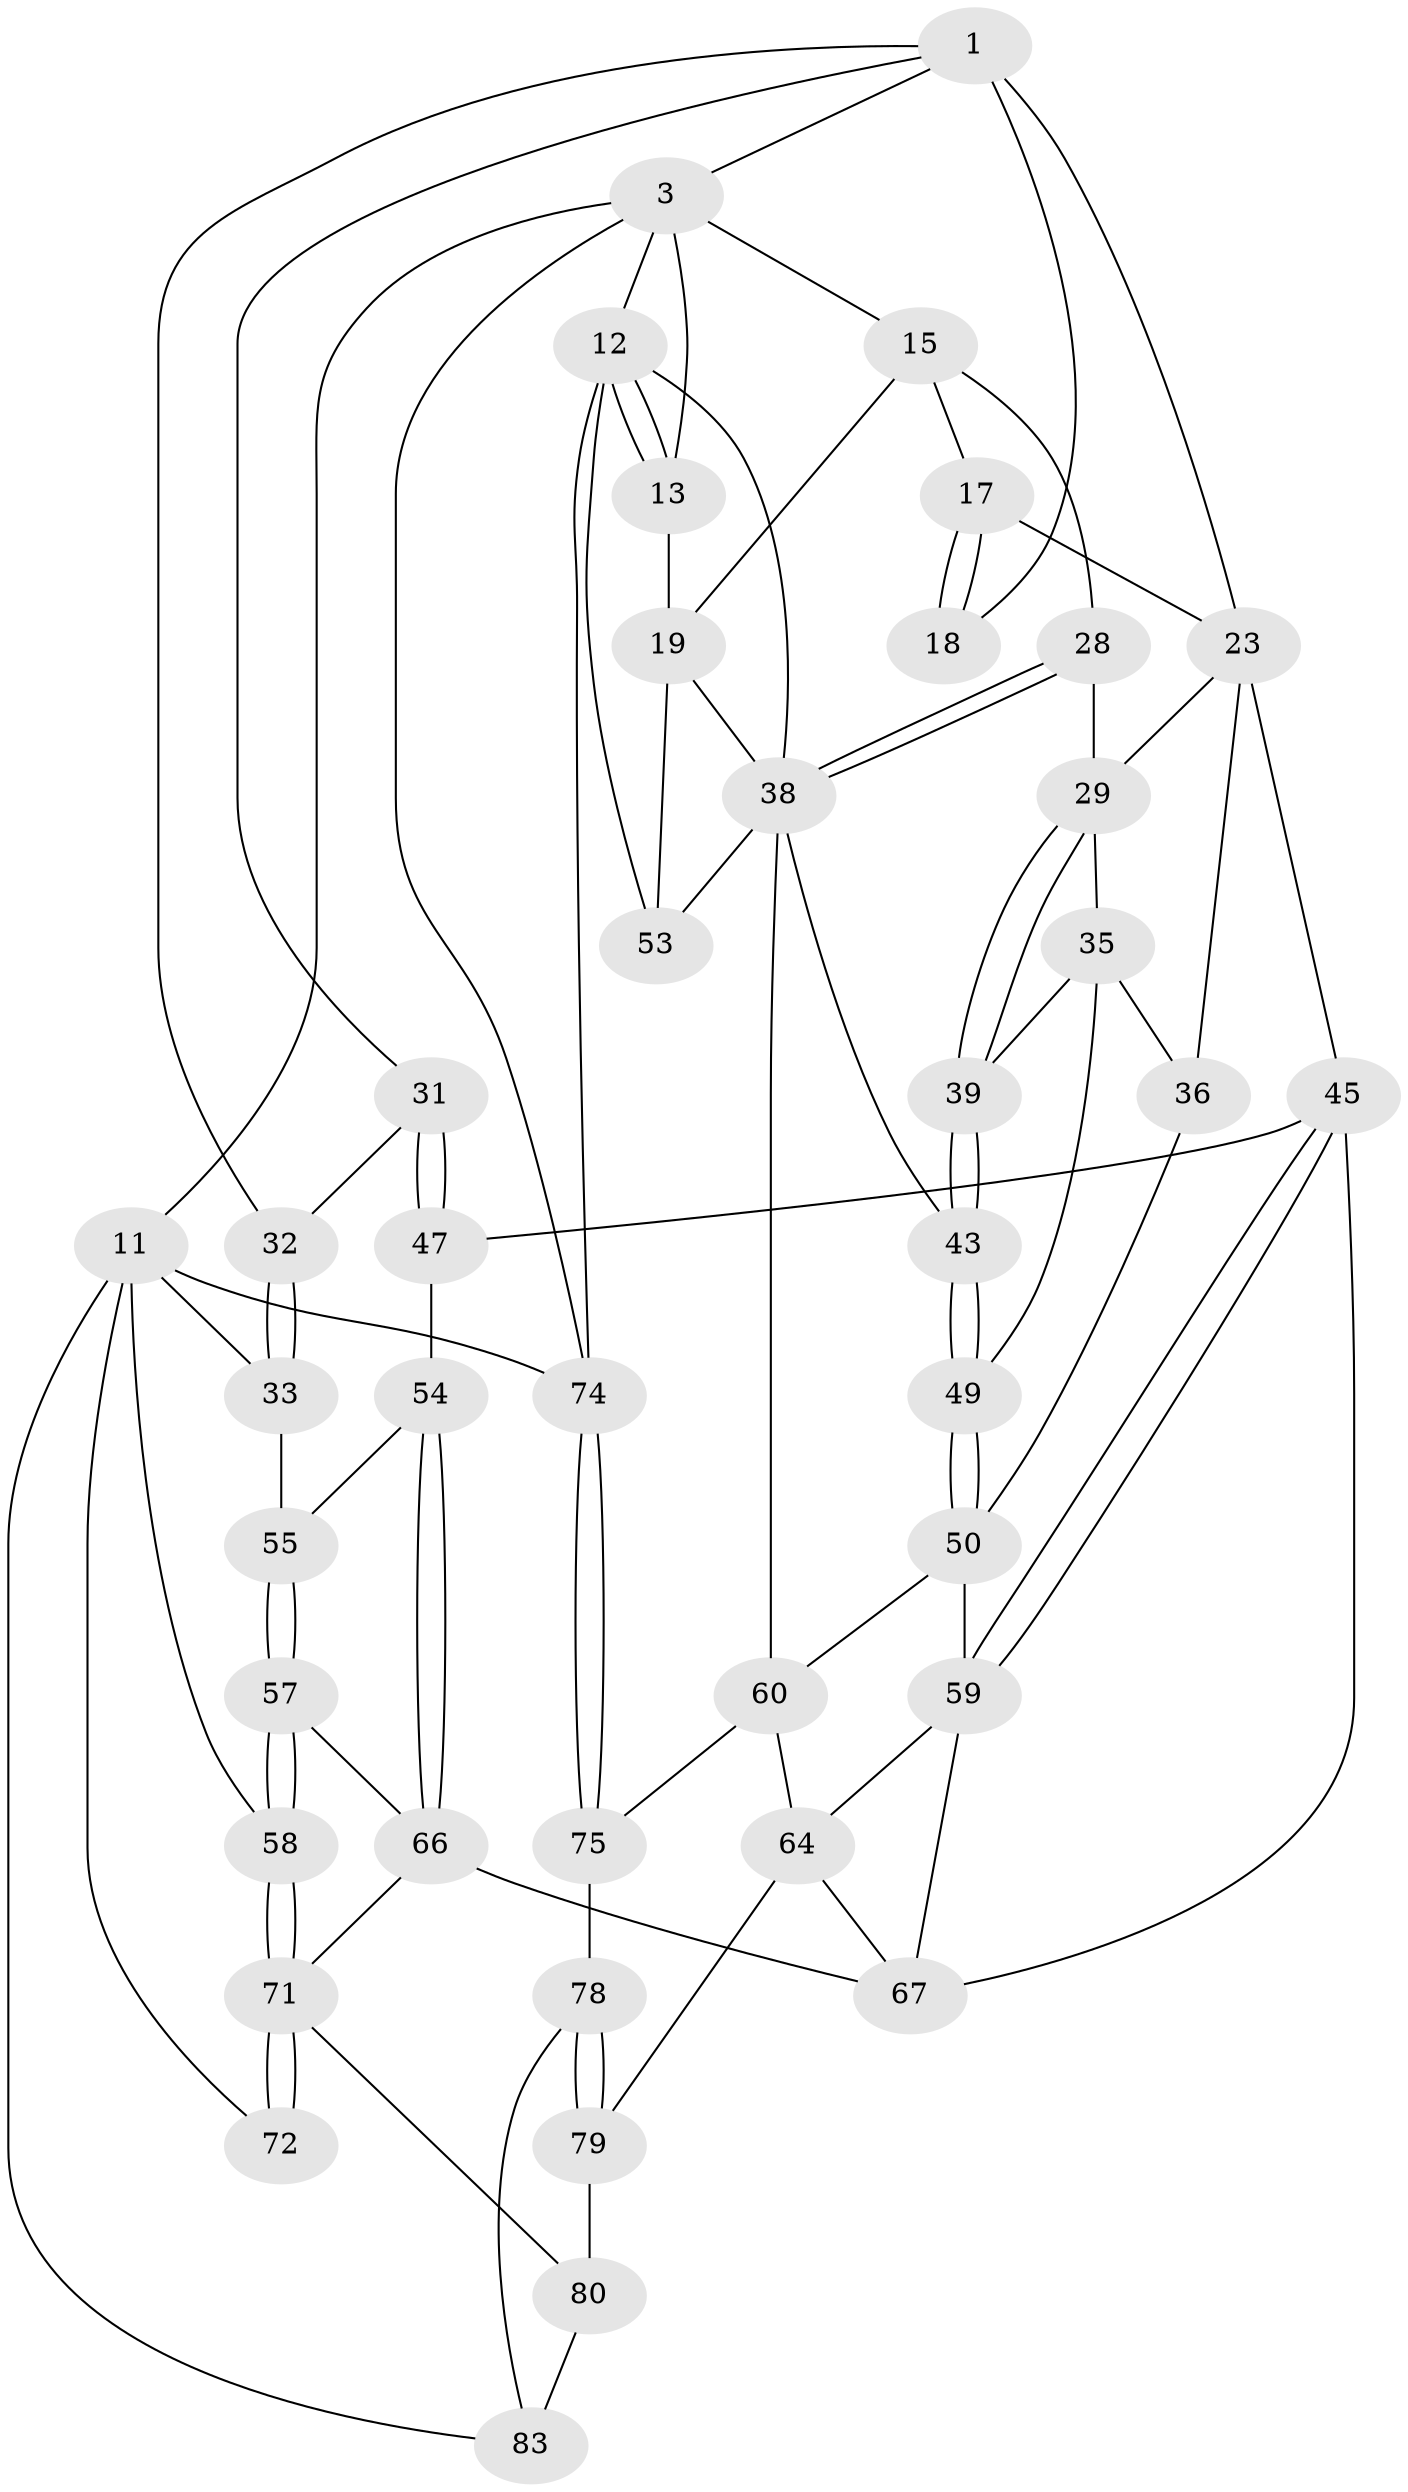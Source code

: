 // original degree distribution, {3: 0.023809523809523808, 6: 0.19047619047619047, 4: 0.21428571428571427, 5: 0.5714285714285714}
// Generated by graph-tools (version 1.1) at 2025/16/03/09/25 04:16:44]
// undirected, 42 vertices, 93 edges
graph export_dot {
graph [start="1"]
  node [color=gray90,style=filled];
  1 [pos="+0.3547151353203605+0",super="+2+6"];
  3 [pos="+0.7322841348304203+0",super="+4+14"];
  11 [pos="+0+0",super="+73+34"];
  12 [pos="+1+0.2317895330995085",super="+52"];
  13 [pos="+1+0.24837290632419598"];
  15 [pos="+0.7568416028643561+0.12467131851908123",super="+16+20"];
  17 [pos="+0.5752670435117081+0.15199649555133515"];
  18 [pos="+0.5592005909606816+0.1316601329682024"];
  19 [pos="+0.970892732410585+0.27043854736614825",super="+37"];
  23 [pos="+0.4513367661423267+0.31052794811961976",super="+27+24"];
  28 [pos="+0.7030415608465324+0.2928505339113044"];
  29 [pos="+0.6124413800127587+0.32785438760122776",super="+30"];
  31 [pos="+0.24357604510297373+0.3557769029494364"];
  32 [pos="+0.13544124350492384+0.3748256607349164"];
  33 [pos="+0.12705654452126497+0.3846455359441405"];
  35 [pos="+0.4587682635525578+0.38156737460451307",super="+40"];
  36 [pos="+0.452057439271702+0.37737960390011327",super="+48"];
  38 [pos="+0.8030327882091314+0.3791576302225636",super="+41"];
  39 [pos="+0.5877054262944723+0.39131646867670733"];
  43 [pos="+0.6416930666239952+0.4635477785079396"];
  45 [pos="+0.28361550684372344+0.5450475379434233",super="+46"];
  47 [pos="+0.2586961705294791+0.5534036205732367"];
  49 [pos="+0.5116823796504749+0.5154958427149693"];
  50 [pos="+0.5116452976562654+0.5156011645030644",super="+51"];
  53 [pos="+0.9436681761116599+0.5472418188902912"];
  54 [pos="+0.1628370301219167+0.535865750505808"];
  55 [pos="+0.14722388068659387+0.4763230817524952"];
  57 [pos="+0+0.5910612225587121"];
  58 [pos="+0+0.5919307534910319"];
  59 [pos="+0.41671204417213137+0.5967299828365158",super="+65"];
  60 [pos="+0.6440504470440065+0.6626953232136407",super="+61"];
  64 [pos="+0.43662855913143367+0.7342133288816913",super="+77"];
  66 [pos="+0.11803167133744061+0.5924330773689963",super="+69"];
  67 [pos="+0.2698838762257281+0.6150623229280672",super="+68"];
  71 [pos="+0+0.6743671650753738",super="+76"];
  72 [pos="+0+1"];
  74 [pos="+1+1"];
  75 [pos="+0.7506971900756559+1"];
  78 [pos="+0.45982995576221497+1"];
  79 [pos="+0.4176288175610932+1"];
  80 [pos="+0.16008030846928373+0.8618042352894136",super="+81"];
  83 [pos="+0+1",super="+84"];
  1 -- 18 [weight=2];
  1 -- 3 [weight=2];
  1 -- 32;
  1 -- 23 [weight=2];
  1 -- 31;
  3 -- 74;
  3 -- 11 [weight=2];
  3 -- 12;
  3 -- 13;
  3 -- 15;
  11 -- 72;
  11 -- 83;
  11 -- 74;
  11 -- 33;
  11 -- 58;
  12 -- 13;
  12 -- 13;
  12 -- 74;
  12 -- 53;
  12 -- 38;
  13 -- 19;
  15 -- 17;
  15 -- 19;
  15 -- 28;
  17 -- 18;
  17 -- 18;
  17 -- 23;
  19 -- 53;
  19 -- 38;
  23 -- 29;
  23 -- 36 [weight=2];
  23 -- 45;
  28 -- 29;
  28 -- 38;
  28 -- 38;
  29 -- 39;
  29 -- 39;
  29 -- 35;
  31 -- 32;
  31 -- 47;
  31 -- 47;
  32 -- 33;
  32 -- 33;
  33 -- 55;
  35 -- 36;
  35 -- 49;
  35 -- 39;
  36 -- 50;
  38 -- 53;
  38 -- 43;
  38 -- 60 [weight=2];
  39 -- 43;
  39 -- 43;
  43 -- 49;
  43 -- 49;
  45 -- 59;
  45 -- 59;
  45 -- 67;
  45 -- 47;
  47 -- 54;
  49 -- 50;
  49 -- 50;
  50 -- 59;
  50 -- 60;
  54 -- 55;
  54 -- 66;
  54 -- 66;
  55 -- 57;
  55 -- 57;
  57 -- 58;
  57 -- 58;
  57 -- 66;
  58 -- 71;
  58 -- 71;
  59 -- 64;
  59 -- 67;
  60 -- 64;
  60 -- 75;
  64 -- 67;
  64 -- 79;
  66 -- 67;
  66 -- 71;
  71 -- 72 [weight=2];
  71 -- 72;
  71 -- 80;
  74 -- 75;
  74 -- 75;
  75 -- 78;
  78 -- 79;
  78 -- 79;
  78 -- 83;
  79 -- 80;
  80 -- 83 [weight=2];
}
